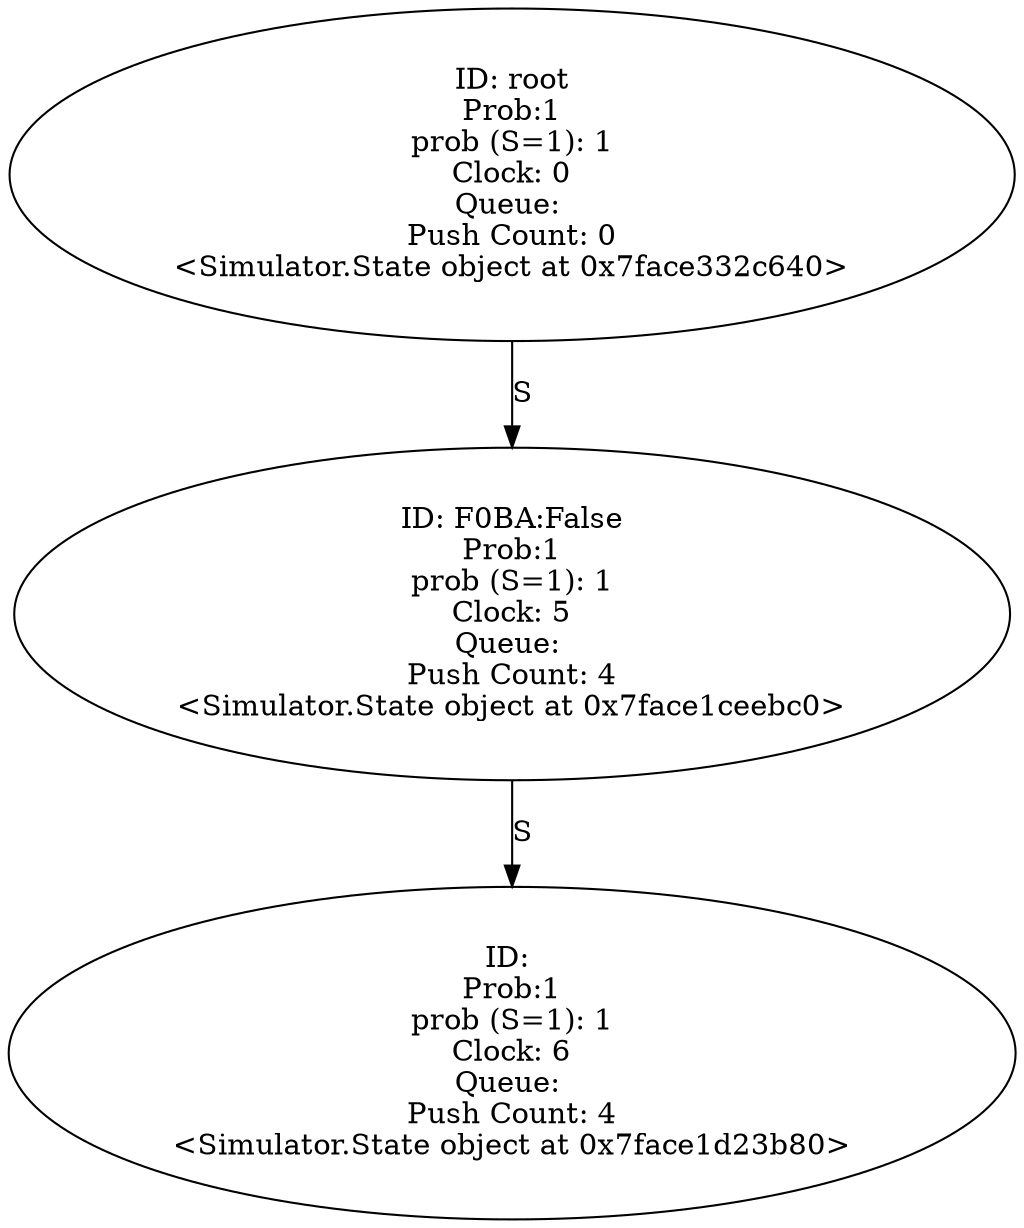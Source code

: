 digraph "./Output/pulls.wrp" {
	<Simulator.State object at 0x7face332c640> [label="ID: root
Prob:1
prob (S=1): 1
Clock: 0
Queue: 
Push Count: 0
<Simulator.State object at 0x7face332c640>"]
	<Simulator.State object at 0x7face332c640> -> <Simulator.State object at 0x7face1ceebc0> [label=S]
	<Simulator.State object at 0x7face1ceebc0> [label="ID: F0BA:False
Prob:1
prob (S=1): 1
Clock: 5
Queue: 
Push Count: 4
<Simulator.State object at 0x7face1ceebc0>"]
	<Simulator.State object at 0x7face1ceebc0> -> <Simulator.State object at 0x7face1d23b80> [label=S]
	<Simulator.State object at 0x7face1d23b80> [label="ID: 
Prob:1
prob (S=1): 1
Clock: 6
Queue: 
Push Count: 4
<Simulator.State object at 0x7face1d23b80>"]
}
